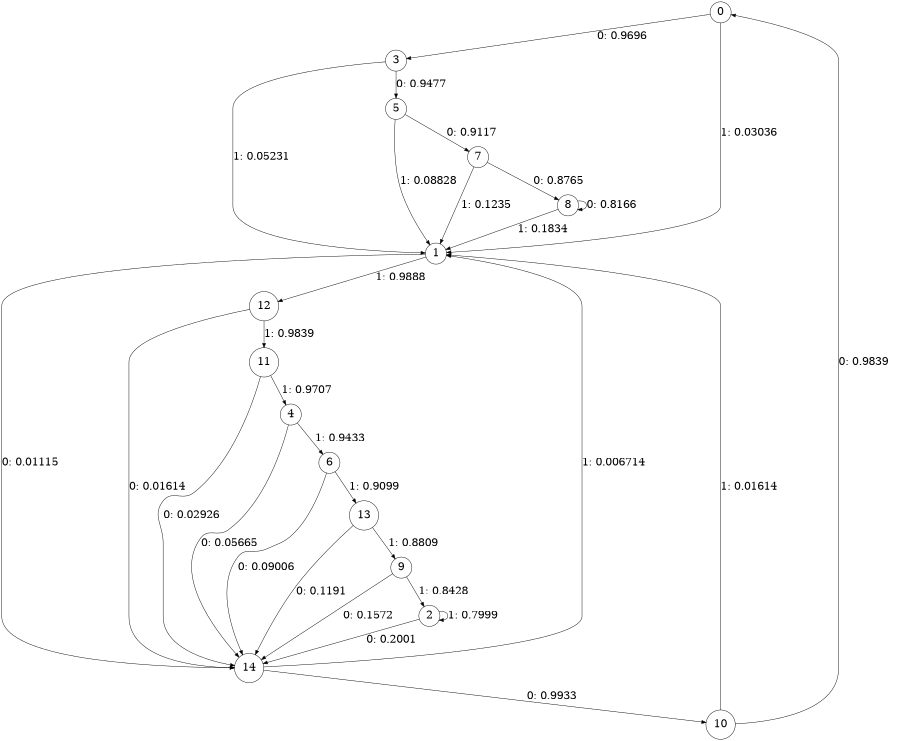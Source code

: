 digraph "ch2_random_source_L8" {
size = "6,8.5";
ratio = "fill";
node [shape = circle];
node [fontsize = 24];
edge [fontsize = 24];
0 -> 3 [label = "0: 0.9696   "];
0 -> 1 [label = "1: 0.03036  "];
1 -> 14 [label = "0: 0.01115  "];
1 -> 12 [label = "1: 0.9888   "];
2 -> 14 [label = "0: 0.2001   "];
2 -> 2 [label = "1: 0.7999   "];
3 -> 5 [label = "0: 0.9477   "];
3 -> 1 [label = "1: 0.05231  "];
4 -> 14 [label = "0: 0.05665  "];
4 -> 6 [label = "1: 0.9433   "];
5 -> 7 [label = "0: 0.9117   "];
5 -> 1 [label = "1: 0.08828  "];
6 -> 14 [label = "0: 0.09006  "];
6 -> 13 [label = "1: 0.9099   "];
7 -> 8 [label = "0: 0.8765   "];
7 -> 1 [label = "1: 0.1235   "];
8 -> 8 [label = "0: 0.8166   "];
8 -> 1 [label = "1: 0.1834   "];
9 -> 14 [label = "0: 0.1572   "];
9 -> 2 [label = "1: 0.8428   "];
10 -> 0 [label = "0: 0.9839   "];
10 -> 1 [label = "1: 0.01614  "];
11 -> 14 [label = "0: 0.02926  "];
11 -> 4 [label = "1: 0.9707   "];
12 -> 14 [label = "0: 0.01614  "];
12 -> 11 [label = "1: 0.9839   "];
13 -> 14 [label = "0: 0.1191   "];
13 -> 9 [label = "1: 0.8809   "];
14 -> 10 [label = "0: 0.9933   "];
14 -> 1 [label = "1: 0.006714  "];
}